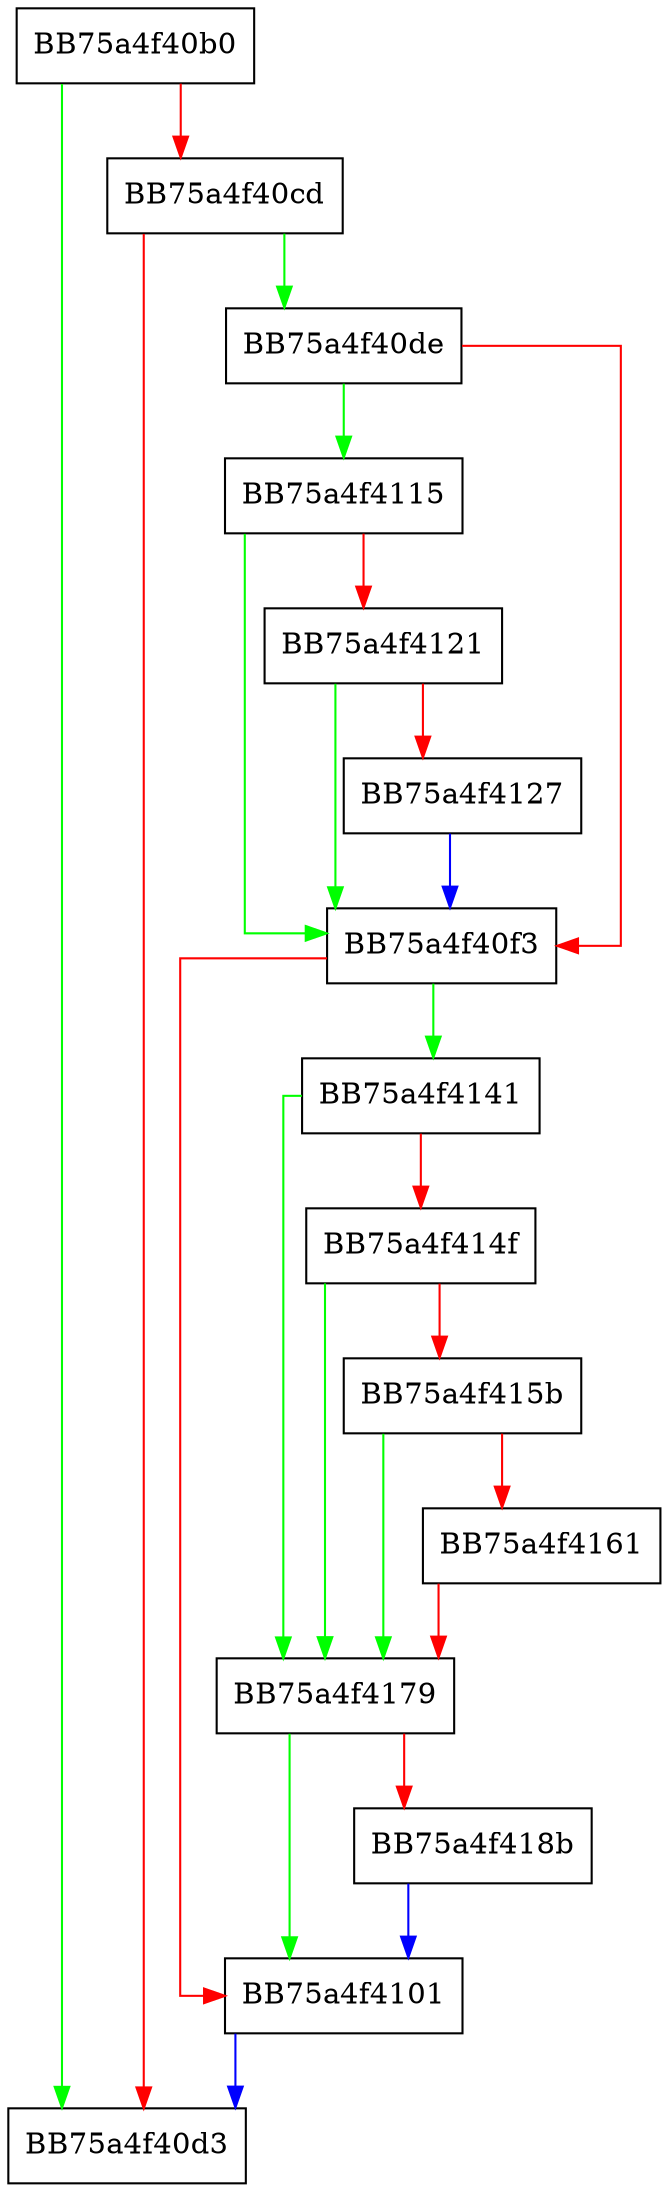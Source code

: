 digraph Close {
  node [shape="box"];
  graph [splines=ortho];
  BB75a4f40b0 -> BB75a4f40d3 [color="green"];
  BB75a4f40b0 -> BB75a4f40cd [color="red"];
  BB75a4f40cd -> BB75a4f40de [color="green"];
  BB75a4f40cd -> BB75a4f40d3 [color="red"];
  BB75a4f40de -> BB75a4f4115 [color="green"];
  BB75a4f40de -> BB75a4f40f3 [color="red"];
  BB75a4f40f3 -> BB75a4f4141 [color="green"];
  BB75a4f40f3 -> BB75a4f4101 [color="red"];
  BB75a4f4101 -> BB75a4f40d3 [color="blue"];
  BB75a4f4115 -> BB75a4f40f3 [color="green"];
  BB75a4f4115 -> BB75a4f4121 [color="red"];
  BB75a4f4121 -> BB75a4f40f3 [color="green"];
  BB75a4f4121 -> BB75a4f4127 [color="red"];
  BB75a4f4127 -> BB75a4f40f3 [color="blue"];
  BB75a4f4141 -> BB75a4f4179 [color="green"];
  BB75a4f4141 -> BB75a4f414f [color="red"];
  BB75a4f414f -> BB75a4f4179 [color="green"];
  BB75a4f414f -> BB75a4f415b [color="red"];
  BB75a4f415b -> BB75a4f4179 [color="green"];
  BB75a4f415b -> BB75a4f4161 [color="red"];
  BB75a4f4161 -> BB75a4f4179 [color="red"];
  BB75a4f4179 -> BB75a4f4101 [color="green"];
  BB75a4f4179 -> BB75a4f418b [color="red"];
  BB75a4f418b -> BB75a4f4101 [color="blue"];
}